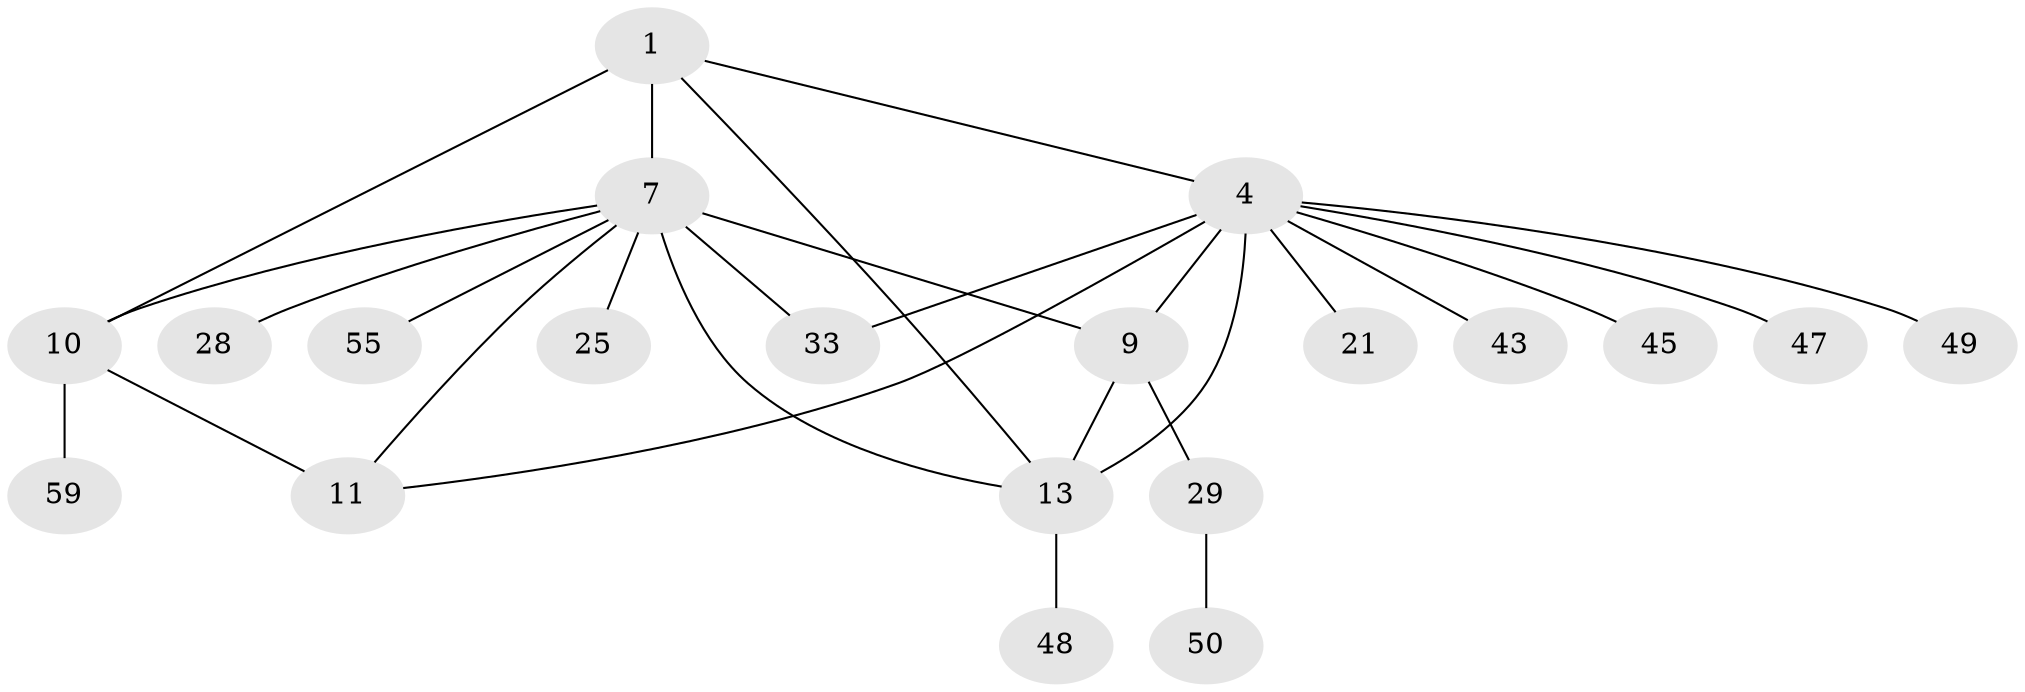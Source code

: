 // original degree distribution, {3: 0.08955223880597014, 8: 0.029850746268656716, 14: 0.014925373134328358, 4: 0.04477611940298507, 5: 0.04477611940298507, 2: 0.19402985074626866, 6: 0.029850746268656716, 9: 0.029850746268656716, 1: 0.5223880597014925}
// Generated by graph-tools (version 1.1) at 2025/19/03/04/25 18:19:56]
// undirected, 20 vertices, 27 edges
graph export_dot {
graph [start="1"]
  node [color=gray90,style=filled];
  1 [super="+2+3+18"];
  4 [super="+20+35+5+32+22+60+6"];
  7 [super="+8+14"];
  9 [super="+66+62+64+44+16"];
  10 [super="+53+27+12+51"];
  11 [super="+54"];
  13 [super="+30+52+26+15"];
  21 [super="+31"];
  25;
  28;
  29 [super="+41+40+63+46"];
  33 [super="+39"];
  43;
  45 [super="+67"];
  47;
  48;
  49;
  50;
  55;
  59;
  1 -- 4;
  1 -- 7 [weight=2];
  1 -- 10 [weight=2];
  1 -- 13;
  4 -- 11;
  4 -- 13 [weight=2];
  4 -- 43;
  4 -- 47;
  4 -- 49;
  4 -- 45;
  4 -- 9;
  4 -- 21;
  4 -- 33;
  7 -- 9 [weight=2];
  7 -- 11;
  7 -- 13 [weight=2];
  7 -- 55;
  7 -- 25;
  7 -- 28;
  7 -- 33;
  7 -- 10;
  9 -- 13 [weight=2];
  9 -- 29;
  10 -- 11 [weight=2];
  10 -- 59;
  13 -- 48;
  29 -- 50;
}
